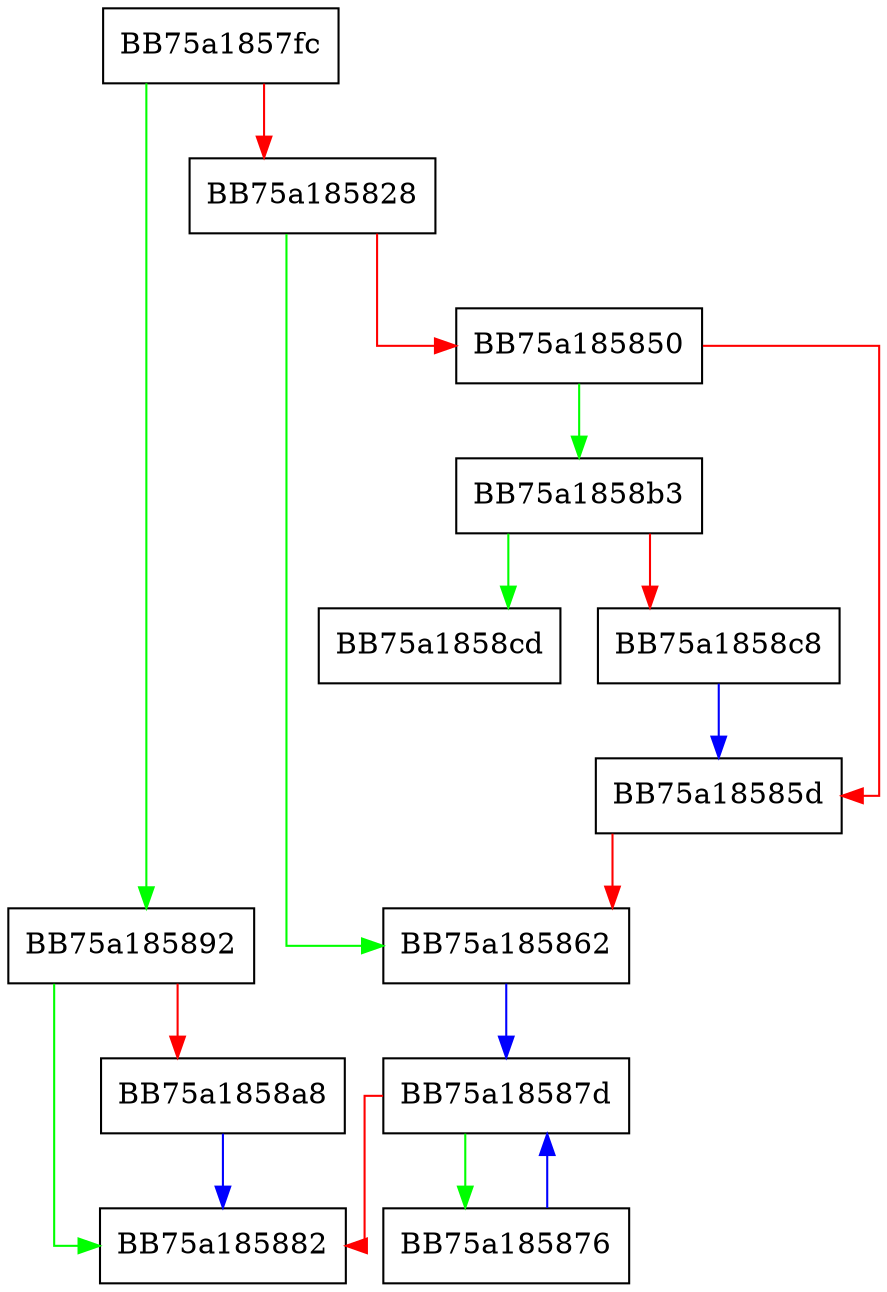 digraph _Assign_grow {
  node [shape="box"];
  graph [splines=ortho];
  BB75a1857fc -> BB75a185892 [color="green"];
  BB75a1857fc -> BB75a185828 [color="red"];
  BB75a185828 -> BB75a185862 [color="green"];
  BB75a185828 -> BB75a185850 [color="red"];
  BB75a185850 -> BB75a1858b3 [color="green"];
  BB75a185850 -> BB75a18585d [color="red"];
  BB75a18585d -> BB75a185862 [color="red"];
  BB75a185862 -> BB75a18587d [color="blue"];
  BB75a185876 -> BB75a18587d [color="blue"];
  BB75a18587d -> BB75a185876 [color="green"];
  BB75a18587d -> BB75a185882 [color="red"];
  BB75a185892 -> BB75a185882 [color="green"];
  BB75a185892 -> BB75a1858a8 [color="red"];
  BB75a1858a8 -> BB75a185882 [color="blue"];
  BB75a1858b3 -> BB75a1858cd [color="green"];
  BB75a1858b3 -> BB75a1858c8 [color="red"];
  BB75a1858c8 -> BB75a18585d [color="blue"];
}